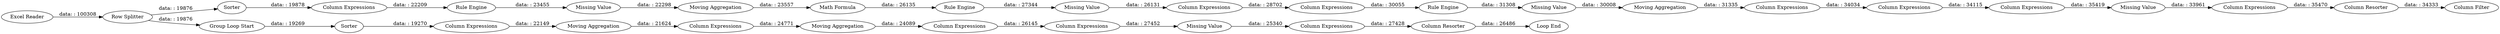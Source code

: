 digraph {
	"7691694819829290253_1629" [label="Moving Aggregation"]
	"7691694819829290253_1631" [label="Missing Value"]
	"-226822005979469193_1607" [label=Sorter]
	"-226822005979469193_1612" [label="Column Expressions"]
	"-226822005979469193_1636" [label="Missing Value"]
	"1543789301001304306_1624" [label="Missing Value"]
	"-226822005979469193_1609" [label="Moving Aggregation"]
	"7691694819829290253_1632" [label="Column Expressions"]
	"7691694819829290253_12" [label="Missing Value"]
	"-226822005979469193_1621" [label="Column Expressions"]
	"-226822005979469193_1635" [label="Column Expressions"]
	"1543789301001304306_1623" [label="Rule Engine"]
	"7691694819829290253_11" [label="Math Formula"]
	"-226822005979469193_1617" [label="Loop End"]
	"-226822005979469193_1610" [label="Column Expressions"]
	"-226822005979469193_1608" [label="Column Expressions"]
	"-226822005979469193_1614" [label="Missing Value"]
	"-226822005979469193_1639" [label="Column Filter"]
	"-226822005979469193_1619" [label=Sorter]
	"-226822005979469193_1605" [label="Excel Reader"]
	"-226822005979469193_1616" [label="Column Resorter"]
	"-226822005979469193_1627" [label="Column Expressions"]
	"-226822005979469193_1611" [label="Moving Aggregation"]
	"-226822005979469193_1625" [label="Column Expressions"]
	"-226822005979469193_1606" [label="Group Loop Start"]
	"-226822005979469193_1613" [label="Column Expressions"]
	"-226822005979469193_1618" [label="Row Splitter"]
	"7691694819829290253_6" [label="Rule Engine"]
	"-226822005979469193_1615" [label="Column Expressions"]
	"1543789301001304306_15" [label="Column Expressions"]
	"-226822005979469193_1637" [label="Column Resorter"]
	"1543789301001304306_1620" [label="Moving Aggregation"]
	"7691694819829290253_1630" [label="Rule Engine"]
	"-226822005979469193_1638" [label="Column Expressions"]
	"7691694819829290253_6" -> "7691694819829290253_12" [label="data: : 27344"]
	"7691694819829290253_1631" -> "7691694819829290253_1629" [label="data: : 22298"]
	"-226822005979469193_1619" -> "-226822005979469193_1608" [label="data: : 19270"]
	"-226822005979469193_1625" -> "1543789301001304306_1623" [label="data: : 30055"]
	"-226822005979469193_1608" -> "-226822005979469193_1609" [label="data: : 22149"]
	"7691694819829290253_1630" -> "7691694819829290253_1631" [label="data: : 23455"]
	"1543789301001304306_1620" -> "1543789301001304306_15" [label="data: : 31335"]
	"-226822005979469193_1613" -> "-226822005979469193_1614" [label="data: : 27452"]
	"7691694819829290253_1632" -> "-226822005979469193_1625" [label="data: : 28702"]
	"-226822005979469193_1609" -> "-226822005979469193_1610" [label="data: : 21624"]
	"-226822005979469193_1637" -> "-226822005979469193_1639" [label="data: : 34333"]
	"-226822005979469193_1636" -> "-226822005979469193_1638" [label="data: : 33961"]
	"1543789301001304306_15" -> "-226822005979469193_1627" [label="data: : 34034"]
	"-226822005979469193_1621" -> "7691694819829290253_1630" [label="data: : 22209"]
	"-226822005979469193_1607" -> "-226822005979469193_1621" [label="data: : 19878"]
	"-226822005979469193_1635" -> "-226822005979469193_1636" [label="data: : 35419"]
	"-226822005979469193_1618" -> "-226822005979469193_1606" [label="data: : 19876"]
	"-226822005979469193_1612" -> "-226822005979469193_1613" [label="data: : 26145"]
	"1543789301001304306_1624" -> "1543789301001304306_1620" [label="data: : 30008"]
	"-226822005979469193_1615" -> "-226822005979469193_1616" [label="data: : 27428"]
	"-226822005979469193_1627" -> "-226822005979469193_1635" [label="data: : 34115"]
	"-226822005979469193_1606" -> "-226822005979469193_1619" [label="data: : 19269"]
	"-226822005979469193_1614" -> "-226822005979469193_1615" [label="data: : 25340"]
	"1543789301001304306_1623" -> "1543789301001304306_1624" [label="data: : 31308"]
	"-226822005979469193_1638" -> "-226822005979469193_1637" [label="data: : 35470"]
	"-226822005979469193_1611" -> "-226822005979469193_1612" [label="data: : 24089"]
	"7691694819829290253_12" -> "7691694819829290253_1632" [label="data: : 26131"]
	"-226822005979469193_1605" -> "-226822005979469193_1618" [label="data: : 100308"]
	"-226822005979469193_1616" -> "-226822005979469193_1617" [label="data: : 26486"]
	"7691694819829290253_1629" -> "7691694819829290253_11" [label="data: : 23557"]
	"-226822005979469193_1610" -> "-226822005979469193_1611" [label="data: : 24771"]
	"-226822005979469193_1618" -> "-226822005979469193_1607" [label="data: : 19876"]
	"7691694819829290253_11" -> "7691694819829290253_6" [label="data: : 26135"]
	rankdir=LR
}

